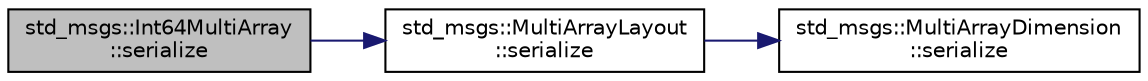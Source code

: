 digraph "std_msgs::Int64MultiArray::serialize"
{
  edge [fontname="Helvetica",fontsize="10",labelfontname="Helvetica",labelfontsize="10"];
  node [fontname="Helvetica",fontsize="10",shape=record];
  rankdir="LR";
  Node1 [label="std_msgs::Int64MultiArray\l::serialize",height=0.2,width=0.4,color="black", fillcolor="grey75", style="filled" fontcolor="black"];
  Node1 -> Node2 [color="midnightblue",fontsize="10",style="solid",fontname="Helvetica"];
  Node2 [label="std_msgs::MultiArrayLayout\l::serialize",height=0.2,width=0.4,color="black", fillcolor="white", style="filled",URL="$classstd__msgs_1_1_multi_array_layout.html#a25caee993ee85cfa15ee06fbae3a8ce9"];
  Node2 -> Node3 [color="midnightblue",fontsize="10",style="solid",fontname="Helvetica"];
  Node3 [label="std_msgs::MultiArrayDimension\l::serialize",height=0.2,width=0.4,color="black", fillcolor="white", style="filled",URL="$classstd__msgs_1_1_multi_array_dimension.html#af62c038a02cc833a58dcc6c93a798eb4"];
}
